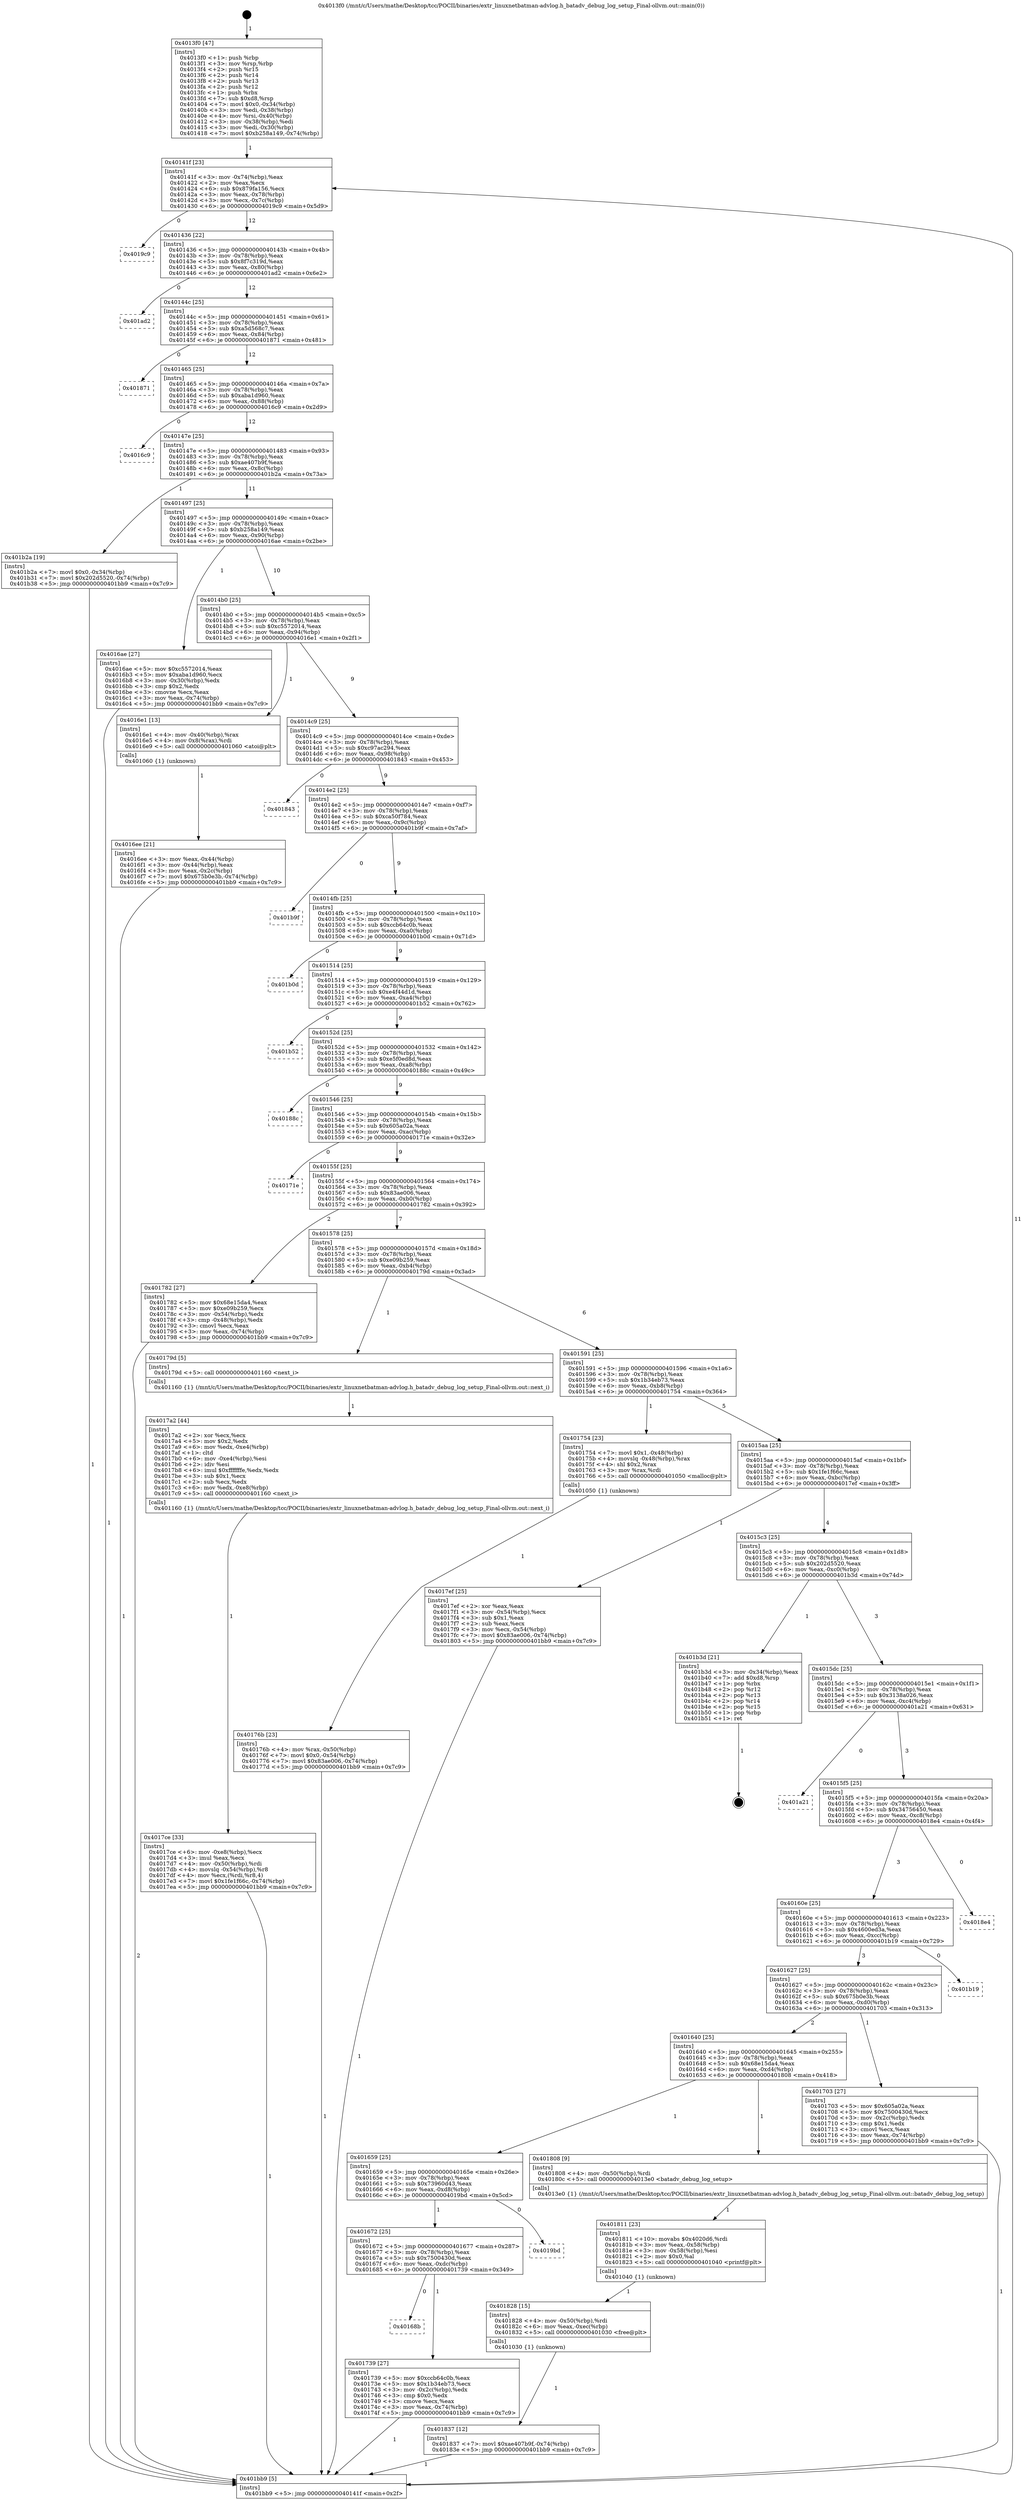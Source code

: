 digraph "0x4013f0" {
  label = "0x4013f0 (/mnt/c/Users/mathe/Desktop/tcc/POCII/binaries/extr_linuxnetbatman-advlog.h_batadv_debug_log_setup_Final-ollvm.out::main(0))"
  labelloc = "t"
  node[shape=record]

  Entry [label="",width=0.3,height=0.3,shape=circle,fillcolor=black,style=filled]
  "0x40141f" [label="{
     0x40141f [23]\l
     | [instrs]\l
     &nbsp;&nbsp;0x40141f \<+3\>: mov -0x74(%rbp),%eax\l
     &nbsp;&nbsp;0x401422 \<+2\>: mov %eax,%ecx\l
     &nbsp;&nbsp;0x401424 \<+6\>: sub $0x879fa156,%ecx\l
     &nbsp;&nbsp;0x40142a \<+3\>: mov %eax,-0x78(%rbp)\l
     &nbsp;&nbsp;0x40142d \<+3\>: mov %ecx,-0x7c(%rbp)\l
     &nbsp;&nbsp;0x401430 \<+6\>: je 00000000004019c9 \<main+0x5d9\>\l
  }"]
  "0x4019c9" [label="{
     0x4019c9\l
  }", style=dashed]
  "0x401436" [label="{
     0x401436 [22]\l
     | [instrs]\l
     &nbsp;&nbsp;0x401436 \<+5\>: jmp 000000000040143b \<main+0x4b\>\l
     &nbsp;&nbsp;0x40143b \<+3\>: mov -0x78(%rbp),%eax\l
     &nbsp;&nbsp;0x40143e \<+5\>: sub $0x8f7c319d,%eax\l
     &nbsp;&nbsp;0x401443 \<+3\>: mov %eax,-0x80(%rbp)\l
     &nbsp;&nbsp;0x401446 \<+6\>: je 0000000000401ad2 \<main+0x6e2\>\l
  }"]
  Exit [label="",width=0.3,height=0.3,shape=circle,fillcolor=black,style=filled,peripheries=2]
  "0x401ad2" [label="{
     0x401ad2\l
  }", style=dashed]
  "0x40144c" [label="{
     0x40144c [25]\l
     | [instrs]\l
     &nbsp;&nbsp;0x40144c \<+5\>: jmp 0000000000401451 \<main+0x61\>\l
     &nbsp;&nbsp;0x401451 \<+3\>: mov -0x78(%rbp),%eax\l
     &nbsp;&nbsp;0x401454 \<+5\>: sub $0xa5d568c7,%eax\l
     &nbsp;&nbsp;0x401459 \<+6\>: mov %eax,-0x84(%rbp)\l
     &nbsp;&nbsp;0x40145f \<+6\>: je 0000000000401871 \<main+0x481\>\l
  }"]
  "0x401837" [label="{
     0x401837 [12]\l
     | [instrs]\l
     &nbsp;&nbsp;0x401837 \<+7\>: movl $0xae407b9f,-0x74(%rbp)\l
     &nbsp;&nbsp;0x40183e \<+5\>: jmp 0000000000401bb9 \<main+0x7c9\>\l
  }"]
  "0x401871" [label="{
     0x401871\l
  }", style=dashed]
  "0x401465" [label="{
     0x401465 [25]\l
     | [instrs]\l
     &nbsp;&nbsp;0x401465 \<+5\>: jmp 000000000040146a \<main+0x7a\>\l
     &nbsp;&nbsp;0x40146a \<+3\>: mov -0x78(%rbp),%eax\l
     &nbsp;&nbsp;0x40146d \<+5\>: sub $0xaba1d960,%eax\l
     &nbsp;&nbsp;0x401472 \<+6\>: mov %eax,-0x88(%rbp)\l
     &nbsp;&nbsp;0x401478 \<+6\>: je 00000000004016c9 \<main+0x2d9\>\l
  }"]
  "0x401828" [label="{
     0x401828 [15]\l
     | [instrs]\l
     &nbsp;&nbsp;0x401828 \<+4\>: mov -0x50(%rbp),%rdi\l
     &nbsp;&nbsp;0x40182c \<+6\>: mov %eax,-0xec(%rbp)\l
     &nbsp;&nbsp;0x401832 \<+5\>: call 0000000000401030 \<free@plt\>\l
     | [calls]\l
     &nbsp;&nbsp;0x401030 \{1\} (unknown)\l
  }"]
  "0x4016c9" [label="{
     0x4016c9\l
  }", style=dashed]
  "0x40147e" [label="{
     0x40147e [25]\l
     | [instrs]\l
     &nbsp;&nbsp;0x40147e \<+5\>: jmp 0000000000401483 \<main+0x93\>\l
     &nbsp;&nbsp;0x401483 \<+3\>: mov -0x78(%rbp),%eax\l
     &nbsp;&nbsp;0x401486 \<+5\>: sub $0xae407b9f,%eax\l
     &nbsp;&nbsp;0x40148b \<+6\>: mov %eax,-0x8c(%rbp)\l
     &nbsp;&nbsp;0x401491 \<+6\>: je 0000000000401b2a \<main+0x73a\>\l
  }"]
  "0x401811" [label="{
     0x401811 [23]\l
     | [instrs]\l
     &nbsp;&nbsp;0x401811 \<+10\>: movabs $0x4020d6,%rdi\l
     &nbsp;&nbsp;0x40181b \<+3\>: mov %eax,-0x58(%rbp)\l
     &nbsp;&nbsp;0x40181e \<+3\>: mov -0x58(%rbp),%esi\l
     &nbsp;&nbsp;0x401821 \<+2\>: mov $0x0,%al\l
     &nbsp;&nbsp;0x401823 \<+5\>: call 0000000000401040 \<printf@plt\>\l
     | [calls]\l
     &nbsp;&nbsp;0x401040 \{1\} (unknown)\l
  }"]
  "0x401b2a" [label="{
     0x401b2a [19]\l
     | [instrs]\l
     &nbsp;&nbsp;0x401b2a \<+7\>: movl $0x0,-0x34(%rbp)\l
     &nbsp;&nbsp;0x401b31 \<+7\>: movl $0x202d5520,-0x74(%rbp)\l
     &nbsp;&nbsp;0x401b38 \<+5\>: jmp 0000000000401bb9 \<main+0x7c9\>\l
  }"]
  "0x401497" [label="{
     0x401497 [25]\l
     | [instrs]\l
     &nbsp;&nbsp;0x401497 \<+5\>: jmp 000000000040149c \<main+0xac\>\l
     &nbsp;&nbsp;0x40149c \<+3\>: mov -0x78(%rbp),%eax\l
     &nbsp;&nbsp;0x40149f \<+5\>: sub $0xb258a149,%eax\l
     &nbsp;&nbsp;0x4014a4 \<+6\>: mov %eax,-0x90(%rbp)\l
     &nbsp;&nbsp;0x4014aa \<+6\>: je 00000000004016ae \<main+0x2be\>\l
  }"]
  "0x4017ce" [label="{
     0x4017ce [33]\l
     | [instrs]\l
     &nbsp;&nbsp;0x4017ce \<+6\>: mov -0xe8(%rbp),%ecx\l
     &nbsp;&nbsp;0x4017d4 \<+3\>: imul %eax,%ecx\l
     &nbsp;&nbsp;0x4017d7 \<+4\>: mov -0x50(%rbp),%rdi\l
     &nbsp;&nbsp;0x4017db \<+4\>: movslq -0x54(%rbp),%r8\l
     &nbsp;&nbsp;0x4017df \<+4\>: mov %ecx,(%rdi,%r8,4)\l
     &nbsp;&nbsp;0x4017e3 \<+7\>: movl $0x1fe1f66c,-0x74(%rbp)\l
     &nbsp;&nbsp;0x4017ea \<+5\>: jmp 0000000000401bb9 \<main+0x7c9\>\l
  }"]
  "0x4016ae" [label="{
     0x4016ae [27]\l
     | [instrs]\l
     &nbsp;&nbsp;0x4016ae \<+5\>: mov $0xc5572014,%eax\l
     &nbsp;&nbsp;0x4016b3 \<+5\>: mov $0xaba1d960,%ecx\l
     &nbsp;&nbsp;0x4016b8 \<+3\>: mov -0x30(%rbp),%edx\l
     &nbsp;&nbsp;0x4016bb \<+3\>: cmp $0x2,%edx\l
     &nbsp;&nbsp;0x4016be \<+3\>: cmovne %ecx,%eax\l
     &nbsp;&nbsp;0x4016c1 \<+3\>: mov %eax,-0x74(%rbp)\l
     &nbsp;&nbsp;0x4016c4 \<+5\>: jmp 0000000000401bb9 \<main+0x7c9\>\l
  }"]
  "0x4014b0" [label="{
     0x4014b0 [25]\l
     | [instrs]\l
     &nbsp;&nbsp;0x4014b0 \<+5\>: jmp 00000000004014b5 \<main+0xc5\>\l
     &nbsp;&nbsp;0x4014b5 \<+3\>: mov -0x78(%rbp),%eax\l
     &nbsp;&nbsp;0x4014b8 \<+5\>: sub $0xc5572014,%eax\l
     &nbsp;&nbsp;0x4014bd \<+6\>: mov %eax,-0x94(%rbp)\l
     &nbsp;&nbsp;0x4014c3 \<+6\>: je 00000000004016e1 \<main+0x2f1\>\l
  }"]
  "0x401bb9" [label="{
     0x401bb9 [5]\l
     | [instrs]\l
     &nbsp;&nbsp;0x401bb9 \<+5\>: jmp 000000000040141f \<main+0x2f\>\l
  }"]
  "0x4013f0" [label="{
     0x4013f0 [47]\l
     | [instrs]\l
     &nbsp;&nbsp;0x4013f0 \<+1\>: push %rbp\l
     &nbsp;&nbsp;0x4013f1 \<+3\>: mov %rsp,%rbp\l
     &nbsp;&nbsp;0x4013f4 \<+2\>: push %r15\l
     &nbsp;&nbsp;0x4013f6 \<+2\>: push %r14\l
     &nbsp;&nbsp;0x4013f8 \<+2\>: push %r13\l
     &nbsp;&nbsp;0x4013fa \<+2\>: push %r12\l
     &nbsp;&nbsp;0x4013fc \<+1\>: push %rbx\l
     &nbsp;&nbsp;0x4013fd \<+7\>: sub $0xd8,%rsp\l
     &nbsp;&nbsp;0x401404 \<+7\>: movl $0x0,-0x34(%rbp)\l
     &nbsp;&nbsp;0x40140b \<+3\>: mov %edi,-0x38(%rbp)\l
     &nbsp;&nbsp;0x40140e \<+4\>: mov %rsi,-0x40(%rbp)\l
     &nbsp;&nbsp;0x401412 \<+3\>: mov -0x38(%rbp),%edi\l
     &nbsp;&nbsp;0x401415 \<+3\>: mov %edi,-0x30(%rbp)\l
     &nbsp;&nbsp;0x401418 \<+7\>: movl $0xb258a149,-0x74(%rbp)\l
  }"]
  "0x4017a2" [label="{
     0x4017a2 [44]\l
     | [instrs]\l
     &nbsp;&nbsp;0x4017a2 \<+2\>: xor %ecx,%ecx\l
     &nbsp;&nbsp;0x4017a4 \<+5\>: mov $0x2,%edx\l
     &nbsp;&nbsp;0x4017a9 \<+6\>: mov %edx,-0xe4(%rbp)\l
     &nbsp;&nbsp;0x4017af \<+1\>: cltd\l
     &nbsp;&nbsp;0x4017b0 \<+6\>: mov -0xe4(%rbp),%esi\l
     &nbsp;&nbsp;0x4017b6 \<+2\>: idiv %esi\l
     &nbsp;&nbsp;0x4017b8 \<+6\>: imul $0xfffffffe,%edx,%edx\l
     &nbsp;&nbsp;0x4017be \<+3\>: sub $0x1,%ecx\l
     &nbsp;&nbsp;0x4017c1 \<+2\>: sub %ecx,%edx\l
     &nbsp;&nbsp;0x4017c3 \<+6\>: mov %edx,-0xe8(%rbp)\l
     &nbsp;&nbsp;0x4017c9 \<+5\>: call 0000000000401160 \<next_i\>\l
     | [calls]\l
     &nbsp;&nbsp;0x401160 \{1\} (/mnt/c/Users/mathe/Desktop/tcc/POCII/binaries/extr_linuxnetbatman-advlog.h_batadv_debug_log_setup_Final-ollvm.out::next_i)\l
  }"]
  "0x4016e1" [label="{
     0x4016e1 [13]\l
     | [instrs]\l
     &nbsp;&nbsp;0x4016e1 \<+4\>: mov -0x40(%rbp),%rax\l
     &nbsp;&nbsp;0x4016e5 \<+4\>: mov 0x8(%rax),%rdi\l
     &nbsp;&nbsp;0x4016e9 \<+5\>: call 0000000000401060 \<atoi@plt\>\l
     | [calls]\l
     &nbsp;&nbsp;0x401060 \{1\} (unknown)\l
  }"]
  "0x4014c9" [label="{
     0x4014c9 [25]\l
     | [instrs]\l
     &nbsp;&nbsp;0x4014c9 \<+5\>: jmp 00000000004014ce \<main+0xde\>\l
     &nbsp;&nbsp;0x4014ce \<+3\>: mov -0x78(%rbp),%eax\l
     &nbsp;&nbsp;0x4014d1 \<+5\>: sub $0xc97ac294,%eax\l
     &nbsp;&nbsp;0x4014d6 \<+6\>: mov %eax,-0x98(%rbp)\l
     &nbsp;&nbsp;0x4014dc \<+6\>: je 0000000000401843 \<main+0x453\>\l
  }"]
  "0x4016ee" [label="{
     0x4016ee [21]\l
     | [instrs]\l
     &nbsp;&nbsp;0x4016ee \<+3\>: mov %eax,-0x44(%rbp)\l
     &nbsp;&nbsp;0x4016f1 \<+3\>: mov -0x44(%rbp),%eax\l
     &nbsp;&nbsp;0x4016f4 \<+3\>: mov %eax,-0x2c(%rbp)\l
     &nbsp;&nbsp;0x4016f7 \<+7\>: movl $0x675b0e3b,-0x74(%rbp)\l
     &nbsp;&nbsp;0x4016fe \<+5\>: jmp 0000000000401bb9 \<main+0x7c9\>\l
  }"]
  "0x40176b" [label="{
     0x40176b [23]\l
     | [instrs]\l
     &nbsp;&nbsp;0x40176b \<+4\>: mov %rax,-0x50(%rbp)\l
     &nbsp;&nbsp;0x40176f \<+7\>: movl $0x0,-0x54(%rbp)\l
     &nbsp;&nbsp;0x401776 \<+7\>: movl $0x83ae006,-0x74(%rbp)\l
     &nbsp;&nbsp;0x40177d \<+5\>: jmp 0000000000401bb9 \<main+0x7c9\>\l
  }"]
  "0x401843" [label="{
     0x401843\l
  }", style=dashed]
  "0x4014e2" [label="{
     0x4014e2 [25]\l
     | [instrs]\l
     &nbsp;&nbsp;0x4014e2 \<+5\>: jmp 00000000004014e7 \<main+0xf7\>\l
     &nbsp;&nbsp;0x4014e7 \<+3\>: mov -0x78(%rbp),%eax\l
     &nbsp;&nbsp;0x4014ea \<+5\>: sub $0xca50f784,%eax\l
     &nbsp;&nbsp;0x4014ef \<+6\>: mov %eax,-0x9c(%rbp)\l
     &nbsp;&nbsp;0x4014f5 \<+6\>: je 0000000000401b9f \<main+0x7af\>\l
  }"]
  "0x40168b" [label="{
     0x40168b\l
  }", style=dashed]
  "0x401b9f" [label="{
     0x401b9f\l
  }", style=dashed]
  "0x4014fb" [label="{
     0x4014fb [25]\l
     | [instrs]\l
     &nbsp;&nbsp;0x4014fb \<+5\>: jmp 0000000000401500 \<main+0x110\>\l
     &nbsp;&nbsp;0x401500 \<+3\>: mov -0x78(%rbp),%eax\l
     &nbsp;&nbsp;0x401503 \<+5\>: sub $0xccb64c0b,%eax\l
     &nbsp;&nbsp;0x401508 \<+6\>: mov %eax,-0xa0(%rbp)\l
     &nbsp;&nbsp;0x40150e \<+6\>: je 0000000000401b0d \<main+0x71d\>\l
  }"]
  "0x401739" [label="{
     0x401739 [27]\l
     | [instrs]\l
     &nbsp;&nbsp;0x401739 \<+5\>: mov $0xccb64c0b,%eax\l
     &nbsp;&nbsp;0x40173e \<+5\>: mov $0x1b34eb73,%ecx\l
     &nbsp;&nbsp;0x401743 \<+3\>: mov -0x2c(%rbp),%edx\l
     &nbsp;&nbsp;0x401746 \<+3\>: cmp $0x0,%edx\l
     &nbsp;&nbsp;0x401749 \<+3\>: cmove %ecx,%eax\l
     &nbsp;&nbsp;0x40174c \<+3\>: mov %eax,-0x74(%rbp)\l
     &nbsp;&nbsp;0x40174f \<+5\>: jmp 0000000000401bb9 \<main+0x7c9\>\l
  }"]
  "0x401b0d" [label="{
     0x401b0d\l
  }", style=dashed]
  "0x401514" [label="{
     0x401514 [25]\l
     | [instrs]\l
     &nbsp;&nbsp;0x401514 \<+5\>: jmp 0000000000401519 \<main+0x129\>\l
     &nbsp;&nbsp;0x401519 \<+3\>: mov -0x78(%rbp),%eax\l
     &nbsp;&nbsp;0x40151c \<+5\>: sub $0xe4f44d1d,%eax\l
     &nbsp;&nbsp;0x401521 \<+6\>: mov %eax,-0xa4(%rbp)\l
     &nbsp;&nbsp;0x401527 \<+6\>: je 0000000000401b52 \<main+0x762\>\l
  }"]
  "0x401672" [label="{
     0x401672 [25]\l
     | [instrs]\l
     &nbsp;&nbsp;0x401672 \<+5\>: jmp 0000000000401677 \<main+0x287\>\l
     &nbsp;&nbsp;0x401677 \<+3\>: mov -0x78(%rbp),%eax\l
     &nbsp;&nbsp;0x40167a \<+5\>: sub $0x7500430d,%eax\l
     &nbsp;&nbsp;0x40167f \<+6\>: mov %eax,-0xdc(%rbp)\l
     &nbsp;&nbsp;0x401685 \<+6\>: je 0000000000401739 \<main+0x349\>\l
  }"]
  "0x401b52" [label="{
     0x401b52\l
  }", style=dashed]
  "0x40152d" [label="{
     0x40152d [25]\l
     | [instrs]\l
     &nbsp;&nbsp;0x40152d \<+5\>: jmp 0000000000401532 \<main+0x142\>\l
     &nbsp;&nbsp;0x401532 \<+3\>: mov -0x78(%rbp),%eax\l
     &nbsp;&nbsp;0x401535 \<+5\>: sub $0xe5f0ed8d,%eax\l
     &nbsp;&nbsp;0x40153a \<+6\>: mov %eax,-0xa8(%rbp)\l
     &nbsp;&nbsp;0x401540 \<+6\>: je 000000000040188c \<main+0x49c\>\l
  }"]
  "0x4019bd" [label="{
     0x4019bd\l
  }", style=dashed]
  "0x40188c" [label="{
     0x40188c\l
  }", style=dashed]
  "0x401546" [label="{
     0x401546 [25]\l
     | [instrs]\l
     &nbsp;&nbsp;0x401546 \<+5\>: jmp 000000000040154b \<main+0x15b\>\l
     &nbsp;&nbsp;0x40154b \<+3\>: mov -0x78(%rbp),%eax\l
     &nbsp;&nbsp;0x40154e \<+5\>: sub $0x605a02a,%eax\l
     &nbsp;&nbsp;0x401553 \<+6\>: mov %eax,-0xac(%rbp)\l
     &nbsp;&nbsp;0x401559 \<+6\>: je 000000000040171e \<main+0x32e\>\l
  }"]
  "0x401659" [label="{
     0x401659 [25]\l
     | [instrs]\l
     &nbsp;&nbsp;0x401659 \<+5\>: jmp 000000000040165e \<main+0x26e\>\l
     &nbsp;&nbsp;0x40165e \<+3\>: mov -0x78(%rbp),%eax\l
     &nbsp;&nbsp;0x401661 \<+5\>: sub $0x73960d43,%eax\l
     &nbsp;&nbsp;0x401666 \<+6\>: mov %eax,-0xd8(%rbp)\l
     &nbsp;&nbsp;0x40166c \<+6\>: je 00000000004019bd \<main+0x5cd\>\l
  }"]
  "0x40171e" [label="{
     0x40171e\l
  }", style=dashed]
  "0x40155f" [label="{
     0x40155f [25]\l
     | [instrs]\l
     &nbsp;&nbsp;0x40155f \<+5\>: jmp 0000000000401564 \<main+0x174\>\l
     &nbsp;&nbsp;0x401564 \<+3\>: mov -0x78(%rbp),%eax\l
     &nbsp;&nbsp;0x401567 \<+5\>: sub $0x83ae006,%eax\l
     &nbsp;&nbsp;0x40156c \<+6\>: mov %eax,-0xb0(%rbp)\l
     &nbsp;&nbsp;0x401572 \<+6\>: je 0000000000401782 \<main+0x392\>\l
  }"]
  "0x401808" [label="{
     0x401808 [9]\l
     | [instrs]\l
     &nbsp;&nbsp;0x401808 \<+4\>: mov -0x50(%rbp),%rdi\l
     &nbsp;&nbsp;0x40180c \<+5\>: call 00000000004013e0 \<batadv_debug_log_setup\>\l
     | [calls]\l
     &nbsp;&nbsp;0x4013e0 \{1\} (/mnt/c/Users/mathe/Desktop/tcc/POCII/binaries/extr_linuxnetbatman-advlog.h_batadv_debug_log_setup_Final-ollvm.out::batadv_debug_log_setup)\l
  }"]
  "0x401782" [label="{
     0x401782 [27]\l
     | [instrs]\l
     &nbsp;&nbsp;0x401782 \<+5\>: mov $0x68e15da4,%eax\l
     &nbsp;&nbsp;0x401787 \<+5\>: mov $0xe09b259,%ecx\l
     &nbsp;&nbsp;0x40178c \<+3\>: mov -0x54(%rbp),%edx\l
     &nbsp;&nbsp;0x40178f \<+3\>: cmp -0x48(%rbp),%edx\l
     &nbsp;&nbsp;0x401792 \<+3\>: cmovl %ecx,%eax\l
     &nbsp;&nbsp;0x401795 \<+3\>: mov %eax,-0x74(%rbp)\l
     &nbsp;&nbsp;0x401798 \<+5\>: jmp 0000000000401bb9 \<main+0x7c9\>\l
  }"]
  "0x401578" [label="{
     0x401578 [25]\l
     | [instrs]\l
     &nbsp;&nbsp;0x401578 \<+5\>: jmp 000000000040157d \<main+0x18d\>\l
     &nbsp;&nbsp;0x40157d \<+3\>: mov -0x78(%rbp),%eax\l
     &nbsp;&nbsp;0x401580 \<+5\>: sub $0xe09b259,%eax\l
     &nbsp;&nbsp;0x401585 \<+6\>: mov %eax,-0xb4(%rbp)\l
     &nbsp;&nbsp;0x40158b \<+6\>: je 000000000040179d \<main+0x3ad\>\l
  }"]
  "0x401640" [label="{
     0x401640 [25]\l
     | [instrs]\l
     &nbsp;&nbsp;0x401640 \<+5\>: jmp 0000000000401645 \<main+0x255\>\l
     &nbsp;&nbsp;0x401645 \<+3\>: mov -0x78(%rbp),%eax\l
     &nbsp;&nbsp;0x401648 \<+5\>: sub $0x68e15da4,%eax\l
     &nbsp;&nbsp;0x40164d \<+6\>: mov %eax,-0xd4(%rbp)\l
     &nbsp;&nbsp;0x401653 \<+6\>: je 0000000000401808 \<main+0x418\>\l
  }"]
  "0x40179d" [label="{
     0x40179d [5]\l
     | [instrs]\l
     &nbsp;&nbsp;0x40179d \<+5\>: call 0000000000401160 \<next_i\>\l
     | [calls]\l
     &nbsp;&nbsp;0x401160 \{1\} (/mnt/c/Users/mathe/Desktop/tcc/POCII/binaries/extr_linuxnetbatman-advlog.h_batadv_debug_log_setup_Final-ollvm.out::next_i)\l
  }"]
  "0x401591" [label="{
     0x401591 [25]\l
     | [instrs]\l
     &nbsp;&nbsp;0x401591 \<+5\>: jmp 0000000000401596 \<main+0x1a6\>\l
     &nbsp;&nbsp;0x401596 \<+3\>: mov -0x78(%rbp),%eax\l
     &nbsp;&nbsp;0x401599 \<+5\>: sub $0x1b34eb73,%eax\l
     &nbsp;&nbsp;0x40159e \<+6\>: mov %eax,-0xb8(%rbp)\l
     &nbsp;&nbsp;0x4015a4 \<+6\>: je 0000000000401754 \<main+0x364\>\l
  }"]
  "0x401703" [label="{
     0x401703 [27]\l
     | [instrs]\l
     &nbsp;&nbsp;0x401703 \<+5\>: mov $0x605a02a,%eax\l
     &nbsp;&nbsp;0x401708 \<+5\>: mov $0x7500430d,%ecx\l
     &nbsp;&nbsp;0x40170d \<+3\>: mov -0x2c(%rbp),%edx\l
     &nbsp;&nbsp;0x401710 \<+3\>: cmp $0x1,%edx\l
     &nbsp;&nbsp;0x401713 \<+3\>: cmovl %ecx,%eax\l
     &nbsp;&nbsp;0x401716 \<+3\>: mov %eax,-0x74(%rbp)\l
     &nbsp;&nbsp;0x401719 \<+5\>: jmp 0000000000401bb9 \<main+0x7c9\>\l
  }"]
  "0x401754" [label="{
     0x401754 [23]\l
     | [instrs]\l
     &nbsp;&nbsp;0x401754 \<+7\>: movl $0x1,-0x48(%rbp)\l
     &nbsp;&nbsp;0x40175b \<+4\>: movslq -0x48(%rbp),%rax\l
     &nbsp;&nbsp;0x40175f \<+4\>: shl $0x2,%rax\l
     &nbsp;&nbsp;0x401763 \<+3\>: mov %rax,%rdi\l
     &nbsp;&nbsp;0x401766 \<+5\>: call 0000000000401050 \<malloc@plt\>\l
     | [calls]\l
     &nbsp;&nbsp;0x401050 \{1\} (unknown)\l
  }"]
  "0x4015aa" [label="{
     0x4015aa [25]\l
     | [instrs]\l
     &nbsp;&nbsp;0x4015aa \<+5\>: jmp 00000000004015af \<main+0x1bf\>\l
     &nbsp;&nbsp;0x4015af \<+3\>: mov -0x78(%rbp),%eax\l
     &nbsp;&nbsp;0x4015b2 \<+5\>: sub $0x1fe1f66c,%eax\l
     &nbsp;&nbsp;0x4015b7 \<+6\>: mov %eax,-0xbc(%rbp)\l
     &nbsp;&nbsp;0x4015bd \<+6\>: je 00000000004017ef \<main+0x3ff\>\l
  }"]
  "0x401627" [label="{
     0x401627 [25]\l
     | [instrs]\l
     &nbsp;&nbsp;0x401627 \<+5\>: jmp 000000000040162c \<main+0x23c\>\l
     &nbsp;&nbsp;0x40162c \<+3\>: mov -0x78(%rbp),%eax\l
     &nbsp;&nbsp;0x40162f \<+5\>: sub $0x675b0e3b,%eax\l
     &nbsp;&nbsp;0x401634 \<+6\>: mov %eax,-0xd0(%rbp)\l
     &nbsp;&nbsp;0x40163a \<+6\>: je 0000000000401703 \<main+0x313\>\l
  }"]
  "0x4017ef" [label="{
     0x4017ef [25]\l
     | [instrs]\l
     &nbsp;&nbsp;0x4017ef \<+2\>: xor %eax,%eax\l
     &nbsp;&nbsp;0x4017f1 \<+3\>: mov -0x54(%rbp),%ecx\l
     &nbsp;&nbsp;0x4017f4 \<+3\>: sub $0x1,%eax\l
     &nbsp;&nbsp;0x4017f7 \<+2\>: sub %eax,%ecx\l
     &nbsp;&nbsp;0x4017f9 \<+3\>: mov %ecx,-0x54(%rbp)\l
     &nbsp;&nbsp;0x4017fc \<+7\>: movl $0x83ae006,-0x74(%rbp)\l
     &nbsp;&nbsp;0x401803 \<+5\>: jmp 0000000000401bb9 \<main+0x7c9\>\l
  }"]
  "0x4015c3" [label="{
     0x4015c3 [25]\l
     | [instrs]\l
     &nbsp;&nbsp;0x4015c3 \<+5\>: jmp 00000000004015c8 \<main+0x1d8\>\l
     &nbsp;&nbsp;0x4015c8 \<+3\>: mov -0x78(%rbp),%eax\l
     &nbsp;&nbsp;0x4015cb \<+5\>: sub $0x202d5520,%eax\l
     &nbsp;&nbsp;0x4015d0 \<+6\>: mov %eax,-0xc0(%rbp)\l
     &nbsp;&nbsp;0x4015d6 \<+6\>: je 0000000000401b3d \<main+0x74d\>\l
  }"]
  "0x401b19" [label="{
     0x401b19\l
  }", style=dashed]
  "0x401b3d" [label="{
     0x401b3d [21]\l
     | [instrs]\l
     &nbsp;&nbsp;0x401b3d \<+3\>: mov -0x34(%rbp),%eax\l
     &nbsp;&nbsp;0x401b40 \<+7\>: add $0xd8,%rsp\l
     &nbsp;&nbsp;0x401b47 \<+1\>: pop %rbx\l
     &nbsp;&nbsp;0x401b48 \<+2\>: pop %r12\l
     &nbsp;&nbsp;0x401b4a \<+2\>: pop %r13\l
     &nbsp;&nbsp;0x401b4c \<+2\>: pop %r14\l
     &nbsp;&nbsp;0x401b4e \<+2\>: pop %r15\l
     &nbsp;&nbsp;0x401b50 \<+1\>: pop %rbp\l
     &nbsp;&nbsp;0x401b51 \<+1\>: ret\l
  }"]
  "0x4015dc" [label="{
     0x4015dc [25]\l
     | [instrs]\l
     &nbsp;&nbsp;0x4015dc \<+5\>: jmp 00000000004015e1 \<main+0x1f1\>\l
     &nbsp;&nbsp;0x4015e1 \<+3\>: mov -0x78(%rbp),%eax\l
     &nbsp;&nbsp;0x4015e4 \<+5\>: sub $0x3138a026,%eax\l
     &nbsp;&nbsp;0x4015e9 \<+6\>: mov %eax,-0xc4(%rbp)\l
     &nbsp;&nbsp;0x4015ef \<+6\>: je 0000000000401a21 \<main+0x631\>\l
  }"]
  "0x40160e" [label="{
     0x40160e [25]\l
     | [instrs]\l
     &nbsp;&nbsp;0x40160e \<+5\>: jmp 0000000000401613 \<main+0x223\>\l
     &nbsp;&nbsp;0x401613 \<+3\>: mov -0x78(%rbp),%eax\l
     &nbsp;&nbsp;0x401616 \<+5\>: sub $0x4600ed3a,%eax\l
     &nbsp;&nbsp;0x40161b \<+6\>: mov %eax,-0xcc(%rbp)\l
     &nbsp;&nbsp;0x401621 \<+6\>: je 0000000000401b19 \<main+0x729\>\l
  }"]
  "0x401a21" [label="{
     0x401a21\l
  }", style=dashed]
  "0x4015f5" [label="{
     0x4015f5 [25]\l
     | [instrs]\l
     &nbsp;&nbsp;0x4015f5 \<+5\>: jmp 00000000004015fa \<main+0x20a\>\l
     &nbsp;&nbsp;0x4015fa \<+3\>: mov -0x78(%rbp),%eax\l
     &nbsp;&nbsp;0x4015fd \<+5\>: sub $0x34756450,%eax\l
     &nbsp;&nbsp;0x401602 \<+6\>: mov %eax,-0xc8(%rbp)\l
     &nbsp;&nbsp;0x401608 \<+6\>: je 00000000004018e4 \<main+0x4f4\>\l
  }"]
  "0x4018e4" [label="{
     0x4018e4\l
  }", style=dashed]
  Entry -> "0x4013f0" [label=" 1"]
  "0x40141f" -> "0x4019c9" [label=" 0"]
  "0x40141f" -> "0x401436" [label=" 12"]
  "0x401b3d" -> Exit [label=" 1"]
  "0x401436" -> "0x401ad2" [label=" 0"]
  "0x401436" -> "0x40144c" [label=" 12"]
  "0x401b2a" -> "0x401bb9" [label=" 1"]
  "0x40144c" -> "0x401871" [label=" 0"]
  "0x40144c" -> "0x401465" [label=" 12"]
  "0x401837" -> "0x401bb9" [label=" 1"]
  "0x401465" -> "0x4016c9" [label=" 0"]
  "0x401465" -> "0x40147e" [label=" 12"]
  "0x401828" -> "0x401837" [label=" 1"]
  "0x40147e" -> "0x401b2a" [label=" 1"]
  "0x40147e" -> "0x401497" [label=" 11"]
  "0x401811" -> "0x401828" [label=" 1"]
  "0x401497" -> "0x4016ae" [label=" 1"]
  "0x401497" -> "0x4014b0" [label=" 10"]
  "0x4016ae" -> "0x401bb9" [label=" 1"]
  "0x4013f0" -> "0x40141f" [label=" 1"]
  "0x401bb9" -> "0x40141f" [label=" 11"]
  "0x401808" -> "0x401811" [label=" 1"]
  "0x4014b0" -> "0x4016e1" [label=" 1"]
  "0x4014b0" -> "0x4014c9" [label=" 9"]
  "0x4016e1" -> "0x4016ee" [label=" 1"]
  "0x4016ee" -> "0x401bb9" [label=" 1"]
  "0x4017ef" -> "0x401bb9" [label=" 1"]
  "0x4014c9" -> "0x401843" [label=" 0"]
  "0x4014c9" -> "0x4014e2" [label=" 9"]
  "0x4017ce" -> "0x401bb9" [label=" 1"]
  "0x4014e2" -> "0x401b9f" [label=" 0"]
  "0x4014e2" -> "0x4014fb" [label=" 9"]
  "0x4017a2" -> "0x4017ce" [label=" 1"]
  "0x4014fb" -> "0x401b0d" [label=" 0"]
  "0x4014fb" -> "0x401514" [label=" 9"]
  "0x40179d" -> "0x4017a2" [label=" 1"]
  "0x401514" -> "0x401b52" [label=" 0"]
  "0x401514" -> "0x40152d" [label=" 9"]
  "0x40176b" -> "0x401bb9" [label=" 1"]
  "0x40152d" -> "0x40188c" [label=" 0"]
  "0x40152d" -> "0x401546" [label=" 9"]
  "0x401754" -> "0x40176b" [label=" 1"]
  "0x401546" -> "0x40171e" [label=" 0"]
  "0x401546" -> "0x40155f" [label=" 9"]
  "0x401672" -> "0x40168b" [label=" 0"]
  "0x40155f" -> "0x401782" [label=" 2"]
  "0x40155f" -> "0x401578" [label=" 7"]
  "0x401672" -> "0x401739" [label=" 1"]
  "0x401578" -> "0x40179d" [label=" 1"]
  "0x401578" -> "0x401591" [label=" 6"]
  "0x401659" -> "0x401672" [label=" 1"]
  "0x401591" -> "0x401754" [label=" 1"]
  "0x401591" -> "0x4015aa" [label=" 5"]
  "0x401659" -> "0x4019bd" [label=" 0"]
  "0x4015aa" -> "0x4017ef" [label=" 1"]
  "0x4015aa" -> "0x4015c3" [label=" 4"]
  "0x401640" -> "0x401659" [label=" 1"]
  "0x4015c3" -> "0x401b3d" [label=" 1"]
  "0x4015c3" -> "0x4015dc" [label=" 3"]
  "0x401640" -> "0x401808" [label=" 1"]
  "0x4015dc" -> "0x401a21" [label=" 0"]
  "0x4015dc" -> "0x4015f5" [label=" 3"]
  "0x401703" -> "0x401bb9" [label=" 1"]
  "0x4015f5" -> "0x4018e4" [label=" 0"]
  "0x4015f5" -> "0x40160e" [label=" 3"]
  "0x401782" -> "0x401bb9" [label=" 2"]
  "0x40160e" -> "0x401b19" [label=" 0"]
  "0x40160e" -> "0x401627" [label=" 3"]
  "0x401739" -> "0x401bb9" [label=" 1"]
  "0x401627" -> "0x401703" [label=" 1"]
  "0x401627" -> "0x401640" [label=" 2"]
}
